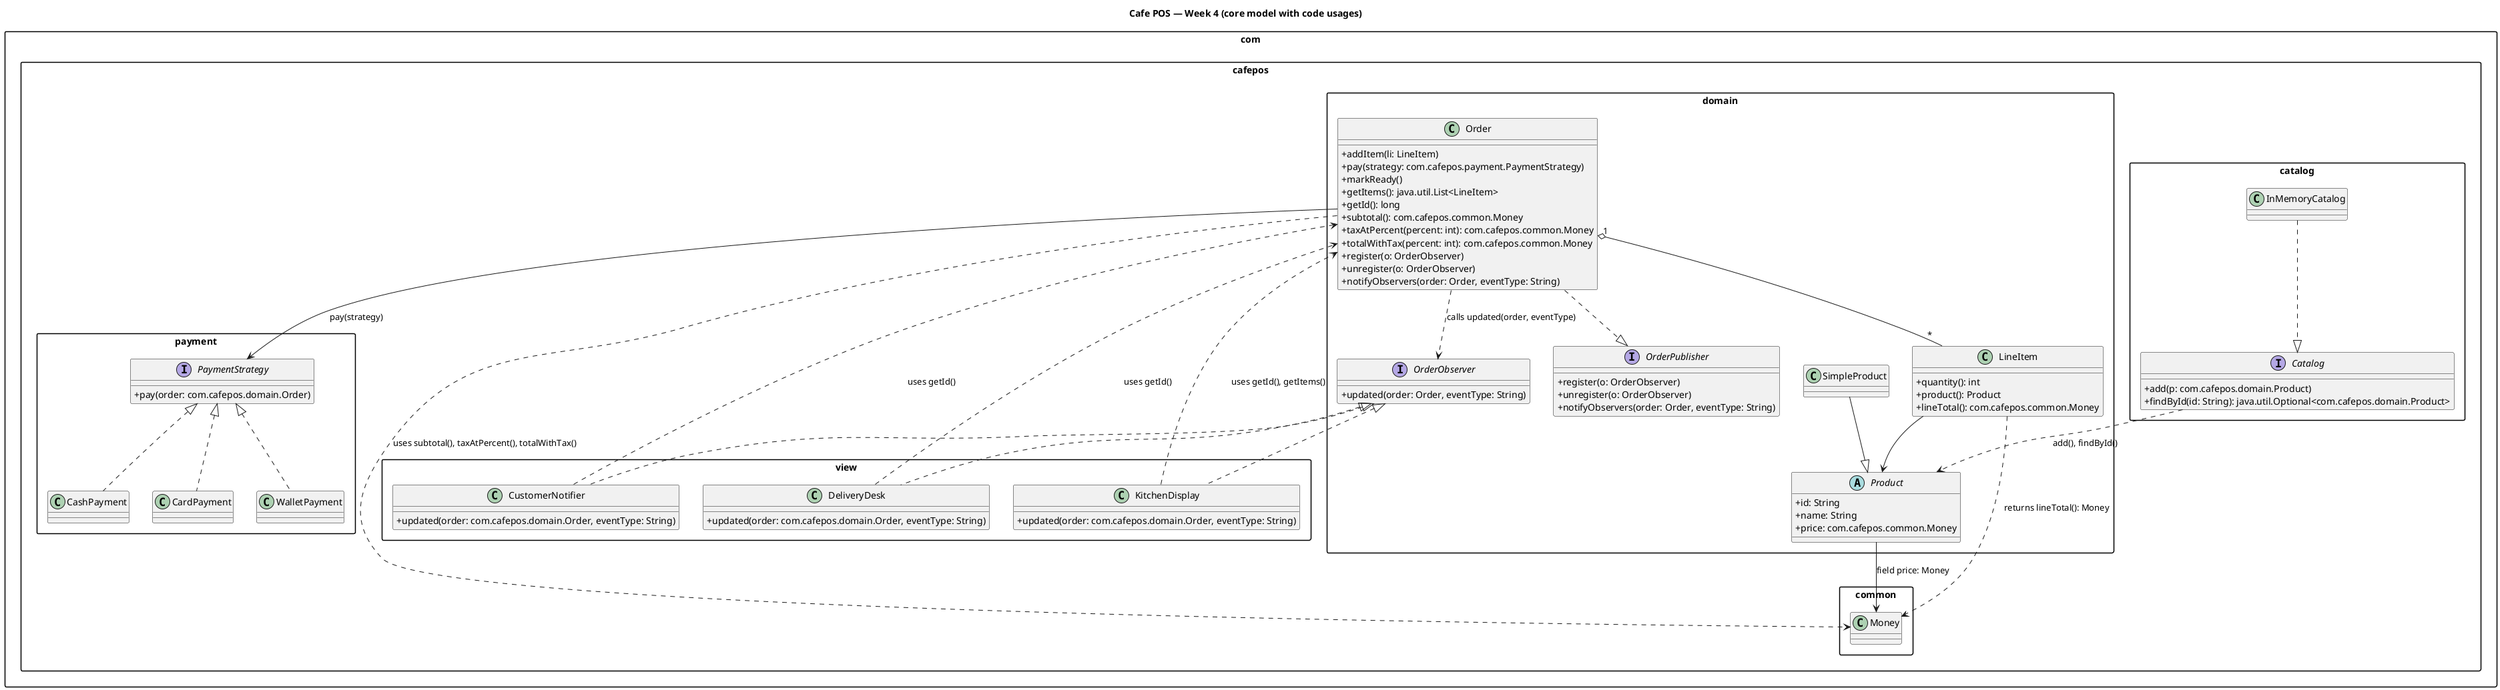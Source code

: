 @startuml
title Cafe POS — Week 4 (core model with code usages)
skinparam classAttributeIconSize 0
skinparam packageStyle rectangle

package "com.cafepos.domain" {
  interface OrderPublisher {
    + register(o: OrderObserver)
    + unregister(o: OrderObserver)
    + notifyObservers(order: Order, eventType: String)
  }

  interface OrderObserver {
    + updated(order: Order, eventType: String)
  }

  class Order {
    + addItem(li: LineItem)
    + pay(strategy: com.cafepos.payment.PaymentStrategy)
    + markReady()
    + getItems(): java.util.List<LineItem>
    + getId(): long
    + subtotal(): com.cafepos.common.Money
    + taxAtPercent(percent: int): com.cafepos.common.Money
    + totalWithTax(percent: int): com.cafepos.common.Money
    + register(o: OrderObserver)
    + unregister(o: OrderObserver)
    + notifyObservers(order: Order, eventType: String)
  }

  class LineItem {
    + quantity(): int
    + product(): Product
    + lineTotal(): com.cafepos.common.Money
  }

  abstract class Product {
    + id: String
    + name: String
    + price: com.cafepos.common.Money
  }

  class SimpleProduct
}

package "com.cafepos.view" {
  class KitchenDisplay {
    + updated(order: com.cafepos.domain.Order, eventType: String)
  }
  class DeliveryDesk {
    + updated(order: com.cafepos.domain.Order, eventType: String)
  }
  class CustomerNotifier {
    + updated(order: com.cafepos.domain.Order, eventType: String)
  }
}

package "com.cafepos.payment" {
  interface PaymentStrategy {
    + pay(order: com.cafepos.domain.Order)
  }
  class CashPayment
  class CardPayment
  class WalletPayment
}

package "com.cafepos.catalog" {
  interface Catalog {
    + add(p: com.cafepos.domain.Product)
    + findById(id: String): java.util.Optional<com.cafepos.domain.Product>
  }
  class InMemoryCatalog
}

package "com.cafepos.common" {
  class Money
}

' ================= RELATIONSHIPS (structure) =================
Order ..|> OrderPublisher
Order "1" o-- "*" LineItem
LineItem --> Product
SimpleProduct --|> Product

com.cafepos.catalog.InMemoryCatalog ..|> com.cafepos.catalog.Catalog

Order --> com.cafepos.payment.PaymentStrategy : pay(strategy)
com.cafepos.payment.PaymentStrategy <|.. com.cafepos.payment.CashPayment
com.cafepos.payment.PaymentStrategy <|.. com.cafepos.payment.CardPayment
com.cafepos.payment.PaymentStrategy <|.. com.cafepos.payment.WalletPayment

OrderObserver <|.. KitchenDisplay
OrderObserver <|.. DeliveryDesk
OrderObserver <|.. CustomerNotifier

' ================= USAGES (dashed deps with code points) =================
' Publisher -> Observer (method call)
Order ..> OrderObserver : calls updated(order, eventType)

' Views read from Order
KitchenDisplay ..> Order : uses getId(), getItems()
DeliveryDesk ..> Order : uses getId()
CustomerNotifier ..> Order : uses getId()

' Money usages in code
Product --> Money : field price: Money
LineItem ..> Money : returns lineTotal(): Money
Order ..> Money : uses subtotal(), taxAtPercent(), totalWithTax()

' Catalog uses Product types
com.cafepos.catalog.Catalog ..> Product : add(), findById()
@enduml
